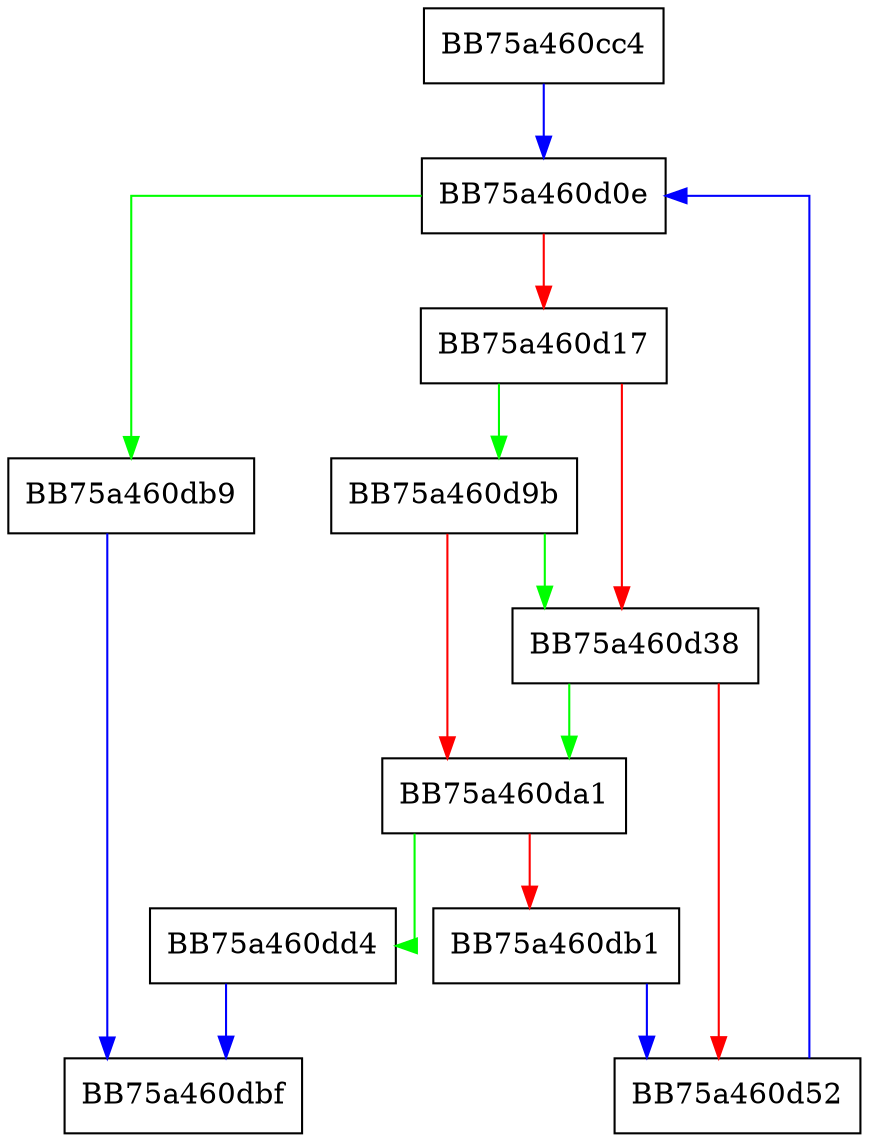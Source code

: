 digraph pageInsertArray {
  node [shape="box"];
  graph [splines=ortho];
  BB75a460cc4 -> BB75a460d0e [color="blue"];
  BB75a460d0e -> BB75a460db9 [color="green"];
  BB75a460d0e -> BB75a460d17 [color="red"];
  BB75a460d17 -> BB75a460d9b [color="green"];
  BB75a460d17 -> BB75a460d38 [color="red"];
  BB75a460d38 -> BB75a460da1 [color="green"];
  BB75a460d38 -> BB75a460d52 [color="red"];
  BB75a460d52 -> BB75a460d0e [color="blue"];
  BB75a460d9b -> BB75a460d38 [color="green"];
  BB75a460d9b -> BB75a460da1 [color="red"];
  BB75a460da1 -> BB75a460dd4 [color="green"];
  BB75a460da1 -> BB75a460db1 [color="red"];
  BB75a460db1 -> BB75a460d52 [color="blue"];
  BB75a460db9 -> BB75a460dbf [color="blue"];
  BB75a460dd4 -> BB75a460dbf [color="blue"];
}